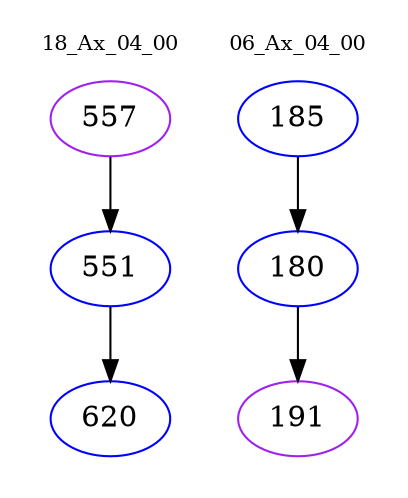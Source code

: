 digraph{
subgraph cluster_0 {
color = white
label = "18_Ax_04_00";
fontsize=10;
T0_557 [label="557", color="purple"]
T0_557 -> T0_551 [color="black"]
T0_551 [label="551", color="blue"]
T0_551 -> T0_620 [color="black"]
T0_620 [label="620", color="blue"]
}
subgraph cluster_1 {
color = white
label = "06_Ax_04_00";
fontsize=10;
T1_185 [label="185", color="blue"]
T1_185 -> T1_180 [color="black"]
T1_180 [label="180", color="blue"]
T1_180 -> T1_191 [color="black"]
T1_191 [label="191", color="purple"]
}
}
